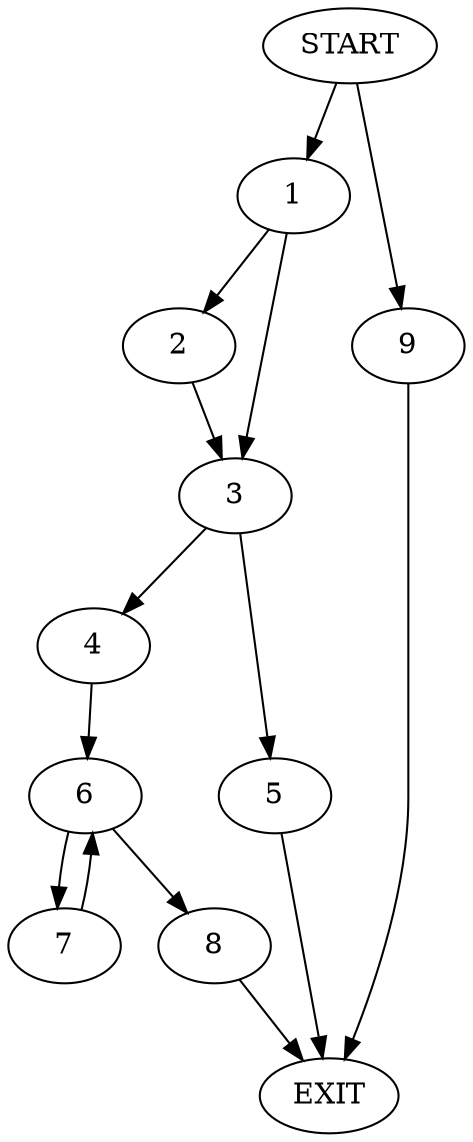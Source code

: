 digraph {
0 [label="START"]
10 [label="EXIT"]
0 -> 1
1 -> 2
1 -> 3
2 -> 3
3 -> 4
3 -> 5
5 -> 10
4 -> 6
6 -> 7
6 -> 8
8 -> 10
7 -> 6
0 -> 9
9 -> 10
}
